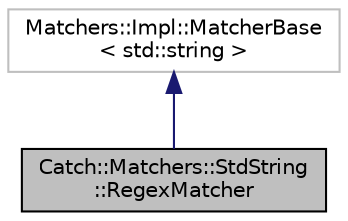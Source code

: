 digraph "Catch::Matchers::StdString::RegexMatcher"
{
  edge [fontname="Helvetica",fontsize="10",labelfontname="Helvetica",labelfontsize="10"];
  node [fontname="Helvetica",fontsize="10",shape=record];
  Node1 [label="Catch::Matchers::StdString\l::RegexMatcher",height=0.2,width=0.4,color="black", fillcolor="grey75", style="filled", fontcolor="black"];
  Node2 -> Node1 [dir="back",color="midnightblue",fontsize="10",style="solid"];
  Node2 [label="Matchers::Impl::MatcherBase\l\< std::string \>",height=0.2,width=0.4,color="grey75", fillcolor="white", style="filled"];
}
